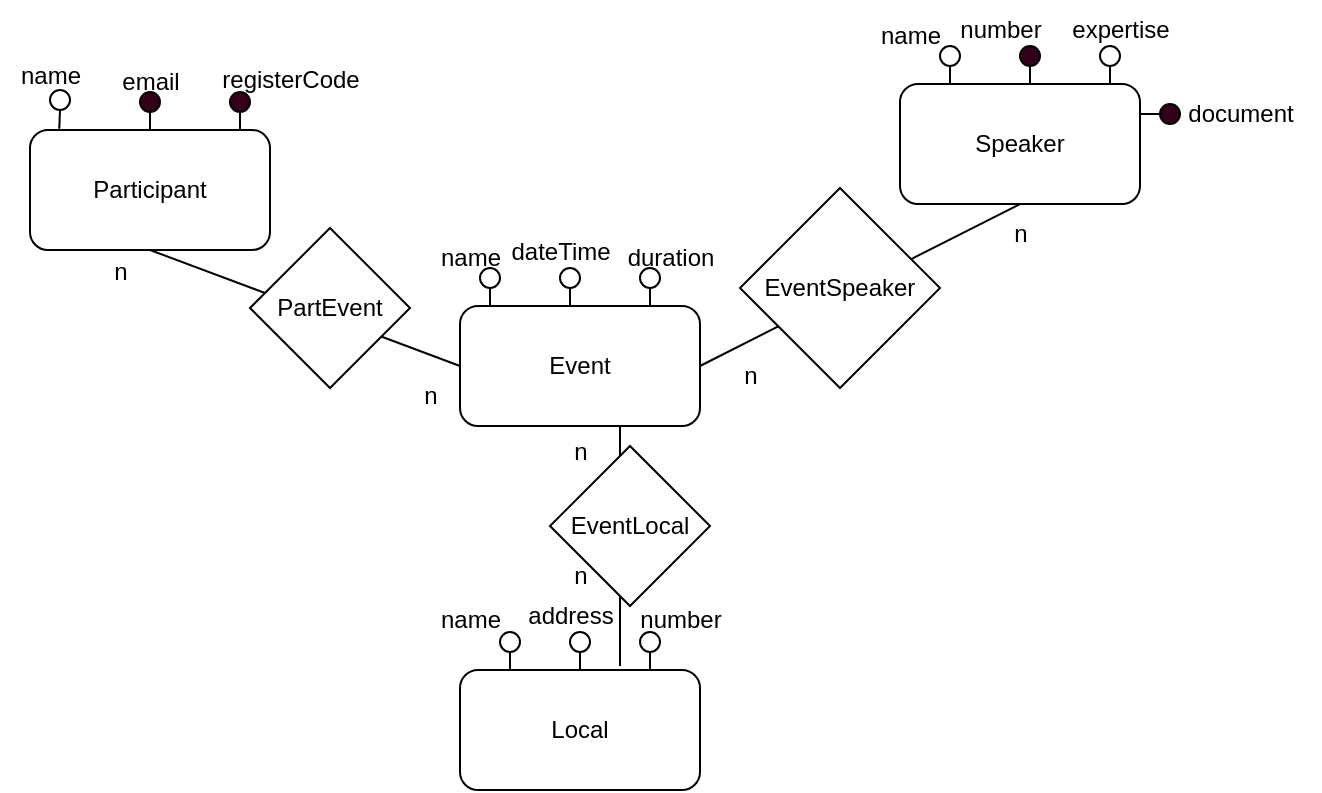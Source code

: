 <mxfile version="24.7.6">
  <diagram name="Página-1" id="Mpd7Q_Cm0y2E38jrw499">
    <mxGraphModel dx="902" dy="397" grid="1" gridSize="10" guides="1" tooltips="1" connect="1" arrows="1" fold="1" page="1" pageScale="1" pageWidth="827" pageHeight="1169" math="0" shadow="0">
      <root>
        <mxCell id="0" />
        <mxCell id="1" parent="0" />
        <mxCell id="M6I63y9BFaP8H_f4cqyz-1" value="Event" style="rounded=1;whiteSpace=wrap;html=1;" vertex="1" parent="1">
          <mxGeometry x="340" y="210" width="120" height="60" as="geometry" />
        </mxCell>
        <mxCell id="M6I63y9BFaP8H_f4cqyz-2" value="Local" style="rounded=1;whiteSpace=wrap;html=1;" vertex="1" parent="1">
          <mxGeometry x="340" y="392" width="120" height="60" as="geometry" />
        </mxCell>
        <mxCell id="M6I63y9BFaP8H_f4cqyz-3" value="Participant" style="rounded=1;whiteSpace=wrap;html=1;" vertex="1" parent="1">
          <mxGeometry x="125" y="122" width="120" height="60" as="geometry" />
        </mxCell>
        <mxCell id="M6I63y9BFaP8H_f4cqyz-4" value="Speaker" style="rounded=1;whiteSpace=wrap;html=1;" vertex="1" parent="1">
          <mxGeometry x="560" y="99" width="120" height="60" as="geometry" />
        </mxCell>
        <mxCell id="M6I63y9BFaP8H_f4cqyz-5" value="" style="ellipse;whiteSpace=wrap;html=1;aspect=fixed;" vertex="1" parent="1">
          <mxGeometry x="135" y="102" width="10" height="10" as="geometry" />
        </mxCell>
        <mxCell id="M6I63y9BFaP8H_f4cqyz-6" value="" style="endArrow=none;html=1;rounded=0;entryX=0.5;entryY=1;entryDx=0;entryDy=0;exitX=0.122;exitY=-0.011;exitDx=0;exitDy=0;exitPerimeter=0;" edge="1" parent="1" source="M6I63y9BFaP8H_f4cqyz-3" target="M6I63y9BFaP8H_f4cqyz-5">
          <mxGeometry width="50" height="50" relative="1" as="geometry">
            <mxPoint x="155" y="107" as="sourcePoint" />
            <mxPoint x="135" y="112" as="targetPoint" />
          </mxGeometry>
        </mxCell>
        <mxCell id="M6I63y9BFaP8H_f4cqyz-9" value="" style="ellipse;whiteSpace=wrap;html=1;aspect=fixed;" vertex="1" parent="1">
          <mxGeometry x="350" y="191" width="10" height="10" as="geometry" />
        </mxCell>
        <mxCell id="M6I63y9BFaP8H_f4cqyz-10" value="" style="endArrow=none;html=1;rounded=0;entryX=0.5;entryY=1;entryDx=0;entryDy=0;exitX=0.122;exitY=-0.011;exitDx=0;exitDy=0;exitPerimeter=0;" edge="1" parent="1" target="M6I63y9BFaP8H_f4cqyz-9">
          <mxGeometry width="50" height="50" relative="1" as="geometry">
            <mxPoint x="355" y="210" as="sourcePoint" />
            <mxPoint x="350" y="201" as="targetPoint" />
          </mxGeometry>
        </mxCell>
        <mxCell id="M6I63y9BFaP8H_f4cqyz-13" value="" style="ellipse;whiteSpace=wrap;html=1;aspect=fixed;" vertex="1" parent="1">
          <mxGeometry x="390" y="191" width="10" height="10" as="geometry" />
        </mxCell>
        <mxCell id="M6I63y9BFaP8H_f4cqyz-14" value="" style="endArrow=none;html=1;rounded=0;entryX=0.5;entryY=1;entryDx=0;entryDy=0;exitX=0.122;exitY=-0.011;exitDx=0;exitDy=0;exitPerimeter=0;" edge="1" parent="1" target="M6I63y9BFaP8H_f4cqyz-13">
          <mxGeometry width="50" height="50" relative="1" as="geometry">
            <mxPoint x="395" y="210" as="sourcePoint" />
            <mxPoint x="390" y="201" as="targetPoint" />
          </mxGeometry>
        </mxCell>
        <mxCell id="M6I63y9BFaP8H_f4cqyz-15" value="" style="ellipse;whiteSpace=wrap;html=1;aspect=fixed;" vertex="1" parent="1">
          <mxGeometry x="430" y="191" width="10" height="10" as="geometry" />
        </mxCell>
        <mxCell id="M6I63y9BFaP8H_f4cqyz-16" value="" style="endArrow=none;html=1;rounded=0;entryX=0.5;entryY=1;entryDx=0;entryDy=0;exitX=0.122;exitY=-0.011;exitDx=0;exitDy=0;exitPerimeter=0;" edge="1" parent="1" target="M6I63y9BFaP8H_f4cqyz-15">
          <mxGeometry width="50" height="50" relative="1" as="geometry">
            <mxPoint x="435" y="210" as="sourcePoint" />
            <mxPoint x="430" y="201" as="targetPoint" />
          </mxGeometry>
        </mxCell>
        <mxCell id="M6I63y9BFaP8H_f4cqyz-19" value="name" style="text;html=1;align=center;verticalAlign=middle;resizable=0;points=[];autosize=1;strokeColor=none;fillColor=none;" vertex="1" parent="1">
          <mxGeometry x="320" y="171" width="50" height="30" as="geometry" />
        </mxCell>
        <mxCell id="M6I63y9BFaP8H_f4cqyz-20" value="dateTime" style="text;html=1;align=center;verticalAlign=middle;resizable=0;points=[];autosize=1;strokeColor=none;fillColor=none;" vertex="1" parent="1">
          <mxGeometry x="355" y="168" width="70" height="30" as="geometry" />
        </mxCell>
        <mxCell id="M6I63y9BFaP8H_f4cqyz-21" value="duration" style="text;html=1;align=center;verticalAlign=middle;resizable=0;points=[];autosize=1;strokeColor=none;fillColor=none;" vertex="1" parent="1">
          <mxGeometry x="410" y="171" width="70" height="30" as="geometry" />
        </mxCell>
        <mxCell id="M6I63y9BFaP8H_f4cqyz-22" value="name" style="text;html=1;align=center;verticalAlign=middle;resizable=0;points=[];autosize=1;strokeColor=none;fillColor=none;" vertex="1" parent="1">
          <mxGeometry x="110" y="80" width="50" height="30" as="geometry" />
        </mxCell>
        <mxCell id="M6I63y9BFaP8H_f4cqyz-23" value="" style="ellipse;whiteSpace=wrap;html=1;aspect=fixed;fillColor=#33001A;" vertex="1" parent="1">
          <mxGeometry x="180" y="103" width="10" height="10" as="geometry" />
        </mxCell>
        <mxCell id="M6I63y9BFaP8H_f4cqyz-24" value="" style="endArrow=none;html=1;rounded=0;entryX=0.5;entryY=1;entryDx=0;entryDy=0;exitX=0.122;exitY=-0.011;exitDx=0;exitDy=0;exitPerimeter=0;" edge="1" parent="1" target="M6I63y9BFaP8H_f4cqyz-23">
          <mxGeometry width="50" height="50" relative="1" as="geometry">
            <mxPoint x="185" y="122" as="sourcePoint" />
            <mxPoint x="180" y="113" as="targetPoint" />
          </mxGeometry>
        </mxCell>
        <mxCell id="M6I63y9BFaP8H_f4cqyz-25" value="email" style="text;html=1;align=center;verticalAlign=middle;resizable=0;points=[];autosize=1;strokeColor=none;fillColor=none;" vertex="1" parent="1">
          <mxGeometry x="160" y="83" width="50" height="30" as="geometry" />
        </mxCell>
        <mxCell id="M6I63y9BFaP8H_f4cqyz-26" value="" style="ellipse;whiteSpace=wrap;html=1;aspect=fixed;fillColor=#33001A;" vertex="1" parent="1">
          <mxGeometry x="225" y="103" width="10" height="10" as="geometry" />
        </mxCell>
        <mxCell id="M6I63y9BFaP8H_f4cqyz-27" value="" style="endArrow=none;html=1;rounded=0;entryX=0.5;entryY=1;entryDx=0;entryDy=0;exitX=0.122;exitY=-0.011;exitDx=0;exitDy=0;exitPerimeter=0;" edge="1" parent="1" target="M6I63y9BFaP8H_f4cqyz-26">
          <mxGeometry width="50" height="50" relative="1" as="geometry">
            <mxPoint x="230" y="122" as="sourcePoint" />
            <mxPoint x="225" y="113" as="targetPoint" />
          </mxGeometry>
        </mxCell>
        <mxCell id="M6I63y9BFaP8H_f4cqyz-28" value="registerCode" style="text;html=1;align=center;verticalAlign=middle;resizable=0;points=[];autosize=1;strokeColor=none;fillColor=none;" vertex="1" parent="1">
          <mxGeometry x="210" y="82" width="90" height="30" as="geometry" />
        </mxCell>
        <mxCell id="M6I63y9BFaP8H_f4cqyz-29" value="" style="ellipse;whiteSpace=wrap;html=1;aspect=fixed;" vertex="1" parent="1">
          <mxGeometry x="580" y="80" width="10" height="10" as="geometry" />
        </mxCell>
        <mxCell id="M6I63y9BFaP8H_f4cqyz-30" value="" style="endArrow=none;html=1;rounded=0;entryX=0.5;entryY=1;entryDx=0;entryDy=0;exitX=0.122;exitY=-0.011;exitDx=0;exitDy=0;exitPerimeter=0;" edge="1" parent="1" target="M6I63y9BFaP8H_f4cqyz-29">
          <mxGeometry width="50" height="50" relative="1" as="geometry">
            <mxPoint x="585" y="99" as="sourcePoint" />
            <mxPoint x="580" y="90" as="targetPoint" />
          </mxGeometry>
        </mxCell>
        <mxCell id="M6I63y9BFaP8H_f4cqyz-31" value="" style="ellipse;whiteSpace=wrap;html=1;aspect=fixed;fillColor=#33001A;" vertex="1" parent="1">
          <mxGeometry x="620" y="80" width="10" height="10" as="geometry" />
        </mxCell>
        <mxCell id="M6I63y9BFaP8H_f4cqyz-32" value="" style="endArrow=none;html=1;rounded=0;entryX=0.5;entryY=1;entryDx=0;entryDy=0;exitX=0.122;exitY=-0.011;exitDx=0;exitDy=0;exitPerimeter=0;" edge="1" parent="1" target="M6I63y9BFaP8H_f4cqyz-31">
          <mxGeometry width="50" height="50" relative="1" as="geometry">
            <mxPoint x="625" y="99" as="sourcePoint" />
            <mxPoint x="620" y="90" as="targetPoint" />
          </mxGeometry>
        </mxCell>
        <mxCell id="M6I63y9BFaP8H_f4cqyz-33" value="" style="ellipse;whiteSpace=wrap;html=1;aspect=fixed;" vertex="1" parent="1">
          <mxGeometry x="660" y="80" width="10" height="10" as="geometry" />
        </mxCell>
        <mxCell id="M6I63y9BFaP8H_f4cqyz-34" value="" style="endArrow=none;html=1;rounded=0;entryX=0.5;entryY=1;entryDx=0;entryDy=0;exitX=0.122;exitY=-0.011;exitDx=0;exitDy=0;exitPerimeter=0;" edge="1" parent="1" target="M6I63y9BFaP8H_f4cqyz-33">
          <mxGeometry width="50" height="50" relative="1" as="geometry">
            <mxPoint x="665" y="99" as="sourcePoint" />
            <mxPoint x="660" y="90" as="targetPoint" />
          </mxGeometry>
        </mxCell>
        <mxCell id="M6I63y9BFaP8H_f4cqyz-35" value="" style="ellipse;whiteSpace=wrap;html=1;aspect=fixed;fillColor=#33001A;" vertex="1" parent="1">
          <mxGeometry x="690" y="109" width="10" height="10" as="geometry" />
        </mxCell>
        <mxCell id="M6I63y9BFaP8H_f4cqyz-36" value="" style="endArrow=none;html=1;rounded=0;entryX=0;entryY=0.5;entryDx=0;entryDy=0;exitX=1;exitY=0.25;exitDx=0;exitDy=0;" edge="1" parent="1" target="M6I63y9BFaP8H_f4cqyz-35" source="M6I63y9BFaP8H_f4cqyz-4">
          <mxGeometry width="50" height="50" relative="1" as="geometry">
            <mxPoint x="695" y="128" as="sourcePoint" />
            <mxPoint x="690" y="119" as="targetPoint" />
          </mxGeometry>
        </mxCell>
        <mxCell id="M6I63y9BFaP8H_f4cqyz-37" value="" style="ellipse;whiteSpace=wrap;html=1;aspect=fixed;" vertex="1" parent="1">
          <mxGeometry x="360" y="373" width="10" height="10" as="geometry" />
        </mxCell>
        <mxCell id="M6I63y9BFaP8H_f4cqyz-38" value="" style="endArrow=none;html=1;rounded=0;entryX=0.5;entryY=1;entryDx=0;entryDy=0;exitX=0.122;exitY=-0.011;exitDx=0;exitDy=0;exitPerimeter=0;" edge="1" parent="1" target="M6I63y9BFaP8H_f4cqyz-37">
          <mxGeometry width="50" height="50" relative="1" as="geometry">
            <mxPoint x="365" y="392" as="sourcePoint" />
            <mxPoint x="360" y="383" as="targetPoint" />
          </mxGeometry>
        </mxCell>
        <mxCell id="M6I63y9BFaP8H_f4cqyz-39" value="" style="ellipse;whiteSpace=wrap;html=1;aspect=fixed;" vertex="1" parent="1">
          <mxGeometry x="395" y="373" width="10" height="10" as="geometry" />
        </mxCell>
        <mxCell id="M6I63y9BFaP8H_f4cqyz-40" value="" style="endArrow=none;html=1;rounded=0;entryX=0.5;entryY=1;entryDx=0;entryDy=0;exitX=0.122;exitY=-0.011;exitDx=0;exitDy=0;exitPerimeter=0;" edge="1" parent="1" target="M6I63y9BFaP8H_f4cqyz-39">
          <mxGeometry width="50" height="50" relative="1" as="geometry">
            <mxPoint x="400" y="392" as="sourcePoint" />
            <mxPoint x="395" y="383" as="targetPoint" />
          </mxGeometry>
        </mxCell>
        <mxCell id="M6I63y9BFaP8H_f4cqyz-41" value="" style="ellipse;whiteSpace=wrap;html=1;aspect=fixed;" vertex="1" parent="1">
          <mxGeometry x="430" y="373" width="10" height="10" as="geometry" />
        </mxCell>
        <mxCell id="M6I63y9BFaP8H_f4cqyz-42" value="" style="endArrow=none;html=1;rounded=0;entryX=0.5;entryY=1;entryDx=0;entryDy=0;exitX=0.122;exitY=-0.011;exitDx=0;exitDy=0;exitPerimeter=0;" edge="1" parent="1" target="M6I63y9BFaP8H_f4cqyz-41">
          <mxGeometry width="50" height="50" relative="1" as="geometry">
            <mxPoint x="435" y="392" as="sourcePoint" />
            <mxPoint x="430" y="383" as="targetPoint" />
          </mxGeometry>
        </mxCell>
        <mxCell id="M6I63y9BFaP8H_f4cqyz-43" value="name" style="text;html=1;align=center;verticalAlign=middle;resizable=0;points=[];autosize=1;strokeColor=none;fillColor=none;" vertex="1" parent="1">
          <mxGeometry x="320" y="352" width="50" height="30" as="geometry" />
        </mxCell>
        <mxCell id="M6I63y9BFaP8H_f4cqyz-44" value="address" style="text;html=1;align=center;verticalAlign=middle;resizable=0;points=[];autosize=1;strokeColor=none;fillColor=none;" vertex="1" parent="1">
          <mxGeometry x="360" y="350" width="70" height="30" as="geometry" />
        </mxCell>
        <mxCell id="M6I63y9BFaP8H_f4cqyz-45" value="number" style="text;html=1;align=center;verticalAlign=middle;resizable=0;points=[];autosize=1;strokeColor=none;fillColor=none;" vertex="1" parent="1">
          <mxGeometry x="420" y="352" width="60" height="30" as="geometry" />
        </mxCell>
        <mxCell id="M6I63y9BFaP8H_f4cqyz-46" value="name" style="text;html=1;align=center;verticalAlign=middle;resizable=0;points=[];autosize=1;strokeColor=none;fillColor=none;" vertex="1" parent="1">
          <mxGeometry x="540" y="60" width="50" height="30" as="geometry" />
        </mxCell>
        <mxCell id="M6I63y9BFaP8H_f4cqyz-47" value="number" style="text;html=1;align=center;verticalAlign=middle;resizable=0;points=[];autosize=1;strokeColor=none;fillColor=none;" vertex="1" parent="1">
          <mxGeometry x="580" y="57" width="60" height="30" as="geometry" />
        </mxCell>
        <mxCell id="M6I63y9BFaP8H_f4cqyz-48" value="expertise" style="text;html=1;align=center;verticalAlign=middle;resizable=0;points=[];autosize=1;strokeColor=none;fillColor=none;" vertex="1" parent="1">
          <mxGeometry x="635" y="57" width="70" height="30" as="geometry" />
        </mxCell>
        <mxCell id="M6I63y9BFaP8H_f4cqyz-49" value="document" style="text;html=1;align=center;verticalAlign=middle;resizable=0;points=[];autosize=1;strokeColor=none;fillColor=none;" vertex="1" parent="1">
          <mxGeometry x="690" y="99" width="80" height="30" as="geometry" />
        </mxCell>
        <mxCell id="M6I63y9BFaP8H_f4cqyz-50" value="" style="endArrow=none;html=1;rounded=0;exitX=0;exitY=0.5;exitDx=0;exitDy=0;entryX=0.5;entryY=1;entryDx=0;entryDy=0;" edge="1" parent="1" source="M6I63y9BFaP8H_f4cqyz-1" target="M6I63y9BFaP8H_f4cqyz-3">
          <mxGeometry width="50" height="50" relative="1" as="geometry">
            <mxPoint x="520" y="280" as="sourcePoint" />
            <mxPoint x="570" y="230" as="targetPoint" />
          </mxGeometry>
        </mxCell>
        <mxCell id="M6I63y9BFaP8H_f4cqyz-51" value="" style="endArrow=none;html=1;rounded=0;exitX=1;exitY=0.5;exitDx=0;exitDy=0;entryX=0.5;entryY=1;entryDx=0;entryDy=0;" edge="1" parent="1" source="M6I63y9BFaP8H_f4cqyz-1" target="M6I63y9BFaP8H_f4cqyz-4">
          <mxGeometry width="50" height="50" relative="1" as="geometry">
            <mxPoint x="520" y="280" as="sourcePoint" />
            <mxPoint x="570" y="230" as="targetPoint" />
          </mxGeometry>
        </mxCell>
        <mxCell id="M6I63y9BFaP8H_f4cqyz-52" value="" style="endArrow=none;html=1;rounded=0;" edge="1" parent="1">
          <mxGeometry width="50" height="50" relative="1" as="geometry">
            <mxPoint x="420" y="390" as="sourcePoint" />
            <mxPoint x="420" y="270" as="targetPoint" />
          </mxGeometry>
        </mxCell>
        <mxCell id="M6I63y9BFaP8H_f4cqyz-53" value="n" style="text;html=1;align=center;verticalAlign=middle;resizable=0;points=[];autosize=1;strokeColor=none;fillColor=none;" vertex="1" parent="1">
          <mxGeometry x="310" y="240" width="30" height="30" as="geometry" />
        </mxCell>
        <mxCell id="M6I63y9BFaP8H_f4cqyz-54" value="n" style="text;html=1;align=center;verticalAlign=middle;resizable=0;points=[];autosize=1;strokeColor=none;fillColor=none;" vertex="1" parent="1">
          <mxGeometry x="155" y="178" width="30" height="30" as="geometry" />
        </mxCell>
        <mxCell id="M6I63y9BFaP8H_f4cqyz-55" value="n" style="text;html=1;align=center;verticalAlign=middle;resizable=0;points=[];autosize=1;strokeColor=none;fillColor=none;" vertex="1" parent="1">
          <mxGeometry x="605" y="159" width="30" height="30" as="geometry" />
        </mxCell>
        <mxCell id="M6I63y9BFaP8H_f4cqyz-56" value="n" style="text;html=1;align=center;verticalAlign=middle;resizable=0;points=[];autosize=1;strokeColor=none;fillColor=none;" vertex="1" parent="1">
          <mxGeometry x="470" y="230" width="30" height="30" as="geometry" />
        </mxCell>
        <mxCell id="M6I63y9BFaP8H_f4cqyz-57" value="n" style="text;html=1;align=center;verticalAlign=middle;resizable=0;points=[];autosize=1;strokeColor=none;fillColor=none;" vertex="1" parent="1">
          <mxGeometry x="385" y="330" width="30" height="30" as="geometry" />
        </mxCell>
        <mxCell id="M6I63y9BFaP8H_f4cqyz-62" value="n" style="text;html=1;align=center;verticalAlign=middle;resizable=0;points=[];autosize=1;strokeColor=none;fillColor=none;" vertex="1" parent="1">
          <mxGeometry x="385" y="268" width="30" height="30" as="geometry" />
        </mxCell>
        <mxCell id="M6I63y9BFaP8H_f4cqyz-63" value="PartEvent" style="rhombus;whiteSpace=wrap;html=1;" vertex="1" parent="1">
          <mxGeometry x="235" y="171" width="80" height="80" as="geometry" />
        </mxCell>
        <mxCell id="M6I63y9BFaP8H_f4cqyz-64" value="EventSpeaker" style="rhombus;whiteSpace=wrap;html=1;" vertex="1" parent="1">
          <mxGeometry x="480" y="151" width="100" height="100" as="geometry" />
        </mxCell>
        <mxCell id="M6I63y9BFaP8H_f4cqyz-65" value="EventLocal" style="rhombus;whiteSpace=wrap;html=1;" vertex="1" parent="1">
          <mxGeometry x="385" y="280" width="80" height="80" as="geometry" />
        </mxCell>
      </root>
    </mxGraphModel>
  </diagram>
</mxfile>
